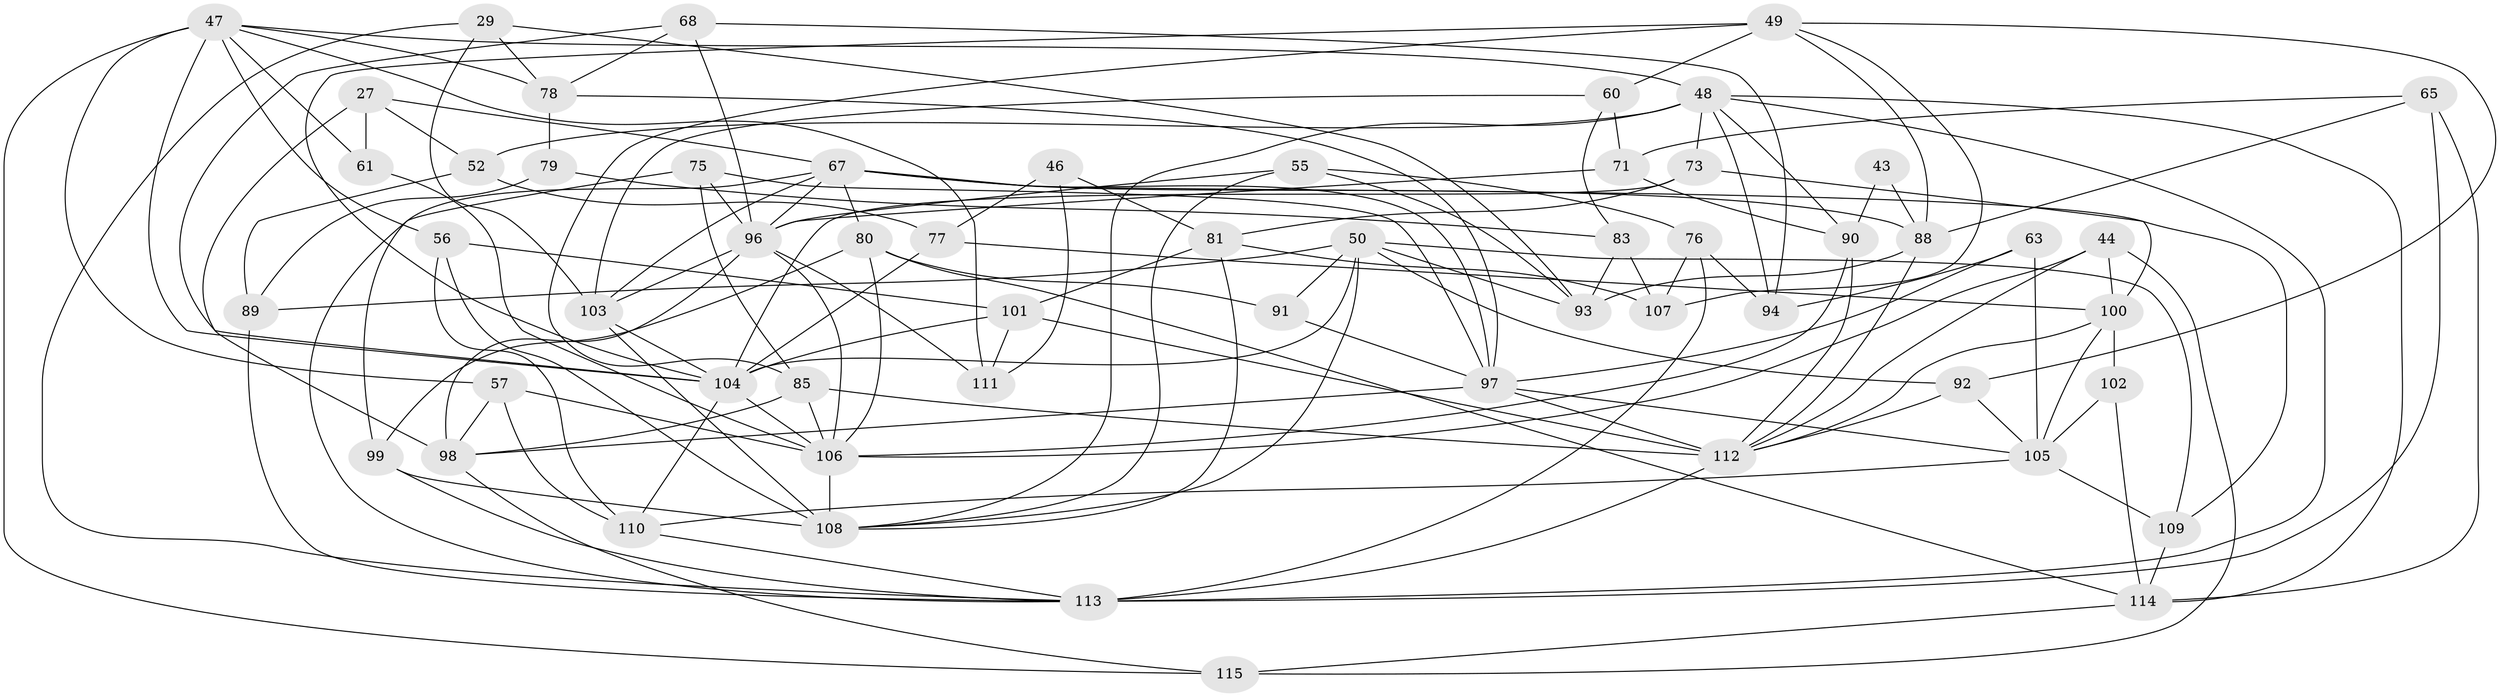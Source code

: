 // original degree distribution, {4: 1.0}
// Generated by graph-tools (version 1.1) at 2025/57/03/09/25 04:57:59]
// undirected, 57 vertices, 146 edges
graph export_dot {
graph [start="1"]
  node [color=gray90,style=filled];
  27 [super="+15"];
  29;
  43;
  44;
  46;
  47 [super="+40"];
  48 [super="+4+42+38"];
  49 [super="+5+23"];
  50 [super="+21+45"];
  52;
  55;
  56;
  57;
  60;
  61;
  63;
  65;
  67 [super="+11+53+59"];
  68;
  71;
  73;
  75;
  76;
  77;
  78 [super="+13"];
  79;
  80 [super="+58"];
  81 [super="+20"];
  83;
  85 [super="+54"];
  88 [super="+32"];
  89;
  90 [super="+30"];
  91;
  92;
  93 [super="+86"];
  94;
  96 [super="+7+10+17"];
  97 [super="+33+35"];
  98 [super="+19+51"];
  99;
  100 [super="+37"];
  101 [super="+31"];
  102 [super="+95"];
  103 [super="+69+22"];
  104 [super="+2+41+3+39"];
  105 [super="+87+74"];
  106 [super="+72+18"];
  107;
  108 [super="+84+70"];
  109 [super="+82"];
  110 [super="+66"];
  111;
  112 [super="+25+64"];
  113 [super="+14+36+34"];
  114 [super="+9+12"];
  115;
  27 -- 67;
  27 -- 61 [weight=2];
  27 -- 52;
  27 -- 98 [weight=2];
  29 -- 93;
  29 -- 78;
  29 -- 103;
  29 -- 113;
  43 -- 90 [weight=2];
  43 -- 88 [weight=2];
  44 -- 115;
  44 -- 106;
  44 -- 112;
  44 -- 100;
  46 -- 111;
  46 -- 77;
  46 -- 81 [weight=2];
  47 -- 111;
  47 -- 104;
  47 -- 48;
  47 -- 115;
  47 -- 56;
  47 -- 57;
  47 -- 61;
  47 -- 78;
  48 -- 113 [weight=2];
  48 -- 90;
  48 -- 94;
  48 -- 52;
  48 -- 108 [weight=2];
  48 -- 73;
  48 -- 114;
  49 -- 92;
  49 -- 104;
  49 -- 107;
  49 -- 88 [weight=2];
  49 -- 60;
  49 -- 85 [weight=2];
  50 -- 91;
  50 -- 89;
  50 -- 104;
  50 -- 92;
  50 -- 93 [weight=2];
  50 -- 108;
  50 -- 109;
  52 -- 89;
  52 -- 77;
  55 -- 76;
  55 -- 93;
  55 -- 96;
  55 -- 108;
  56 -- 101;
  56 -- 110;
  56 -- 108;
  57 -- 110;
  57 -- 106;
  57 -- 98;
  60 -- 71;
  60 -- 83;
  60 -- 103;
  61 -- 106;
  63 -- 94;
  63 -- 105 [weight=2];
  63 -- 97;
  65 -- 113;
  65 -- 88;
  65 -- 114;
  65 -- 71;
  67 -- 80;
  67 -- 96;
  67 -- 109 [weight=2];
  67 -- 103 [weight=2];
  67 -- 88;
  67 -- 97;
  67 -- 113;
  68 -- 78;
  68 -- 94;
  68 -- 104;
  68 -- 96;
  71 -- 90;
  71 -- 96;
  73 -- 100;
  73 -- 81;
  73 -- 104;
  75 -- 99;
  75 -- 85;
  75 -- 96;
  75 -- 97;
  76 -- 107;
  76 -- 94;
  76 -- 113;
  77 -- 104;
  77 -- 100;
  78 -- 79 [weight=2];
  78 -- 97;
  79 -- 89;
  79 -- 83;
  80 -- 91 [weight=2];
  80 -- 99;
  80 -- 106;
  80 -- 114;
  81 -- 107;
  81 -- 108;
  81 -- 101;
  83 -- 107;
  83 -- 93;
  85 -- 98;
  85 -- 106;
  85 -- 112;
  88 -- 93;
  88 -- 112;
  89 -- 113;
  90 -- 106;
  90 -- 112;
  91 -- 97;
  92 -- 105;
  92 -- 112;
  96 -- 103;
  96 -- 106;
  96 -- 111;
  96 -- 98 [weight=2];
  97 -- 112;
  97 -- 105;
  97 -- 98;
  98 -- 115;
  99 -- 108;
  99 -- 113;
  100 -- 112;
  100 -- 105;
  100 -- 102;
  101 -- 112 [weight=2];
  101 -- 104;
  101 -- 111;
  102 -- 105 [weight=3];
  102 -- 114 [weight=2];
  103 -- 104 [weight=2];
  103 -- 108 [weight=3];
  104 -- 106;
  104 -- 110 [weight=2];
  105 -- 109;
  105 -- 110;
  106 -- 108 [weight=2];
  109 -- 114 [weight=2];
  110 -- 113;
  112 -- 113;
  114 -- 115;
}
